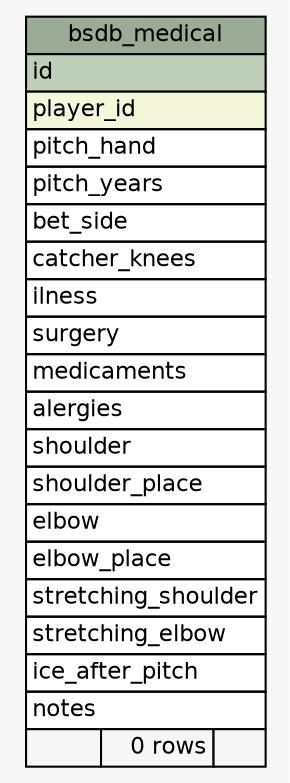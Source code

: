 // dot 2.38.0 on Mac OS X 10.9.4
// SchemaSpy rev 590
digraph "bsdb_medical" {
  graph [
    rankdir="RL"
    bgcolor="#f7f7f7"
    nodesep="0.18"
    ranksep="0.46"
    fontname="Helvetica"
    fontsize="11"
  ];
  node [
    fontname="Helvetica"
    fontsize="11"
    shape="plaintext"
  ];
  edge [
    arrowsize="0.8"
  ];
  "bsdb_medical" [
    label=<
    <TABLE BORDER="0" CELLBORDER="1" CELLSPACING="0" BGCOLOR="#ffffff">
      <TR><TD COLSPAN="3" BGCOLOR="#9bab96" ALIGN="CENTER">bsdb_medical</TD></TR>
      <TR><TD PORT="id" COLSPAN="3" BGCOLOR="#bed1b8" ALIGN="LEFT">id</TD></TR>
      <TR><TD PORT="player_id" COLSPAN="3" BGCOLOR="#f4f7da" ALIGN="LEFT">player_id</TD></TR>
      <TR><TD PORT="pitch_hand" COLSPAN="3" ALIGN="LEFT">pitch_hand</TD></TR>
      <TR><TD PORT="pitch_years" COLSPAN="3" ALIGN="LEFT">pitch_years</TD></TR>
      <TR><TD PORT="bet_side" COLSPAN="3" ALIGN="LEFT">bet_side</TD></TR>
      <TR><TD PORT="catcher_knees" COLSPAN="3" ALIGN="LEFT">catcher_knees</TD></TR>
      <TR><TD PORT="ilness" COLSPAN="3" ALIGN="LEFT">ilness</TD></TR>
      <TR><TD PORT="surgery" COLSPAN="3" ALIGN="LEFT">surgery</TD></TR>
      <TR><TD PORT="medicaments" COLSPAN="3" ALIGN="LEFT">medicaments</TD></TR>
      <TR><TD PORT="alergies" COLSPAN="3" ALIGN="LEFT">alergies</TD></TR>
      <TR><TD PORT="shoulder" COLSPAN="3" ALIGN="LEFT">shoulder</TD></TR>
      <TR><TD PORT="shoulder_place" COLSPAN="3" ALIGN="LEFT">shoulder_place</TD></TR>
      <TR><TD PORT="elbow" COLSPAN="3" ALIGN="LEFT">elbow</TD></TR>
      <TR><TD PORT="elbow_place" COLSPAN="3" ALIGN="LEFT">elbow_place</TD></TR>
      <TR><TD PORT="stretching_shoulder" COLSPAN="3" ALIGN="LEFT">stretching_shoulder</TD></TR>
      <TR><TD PORT="stretching_elbow" COLSPAN="3" ALIGN="LEFT">stretching_elbow</TD></TR>
      <TR><TD PORT="ice_after_pitch" COLSPAN="3" ALIGN="LEFT">ice_after_pitch</TD></TR>
      <TR><TD PORT="notes" COLSPAN="3" ALIGN="LEFT">notes</TD></TR>
      <TR><TD ALIGN="LEFT" BGCOLOR="#f7f7f7">  </TD><TD ALIGN="RIGHT" BGCOLOR="#f7f7f7">0 rows</TD><TD ALIGN="RIGHT" BGCOLOR="#f7f7f7">  </TD></TR>
    </TABLE>>
    URL="tables/bsdb_medical.html"
    tooltip="bsdb_medical"
  ];
}

